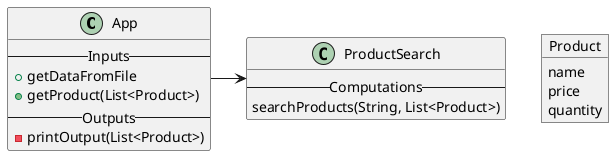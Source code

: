 /*
 *  UCF COP3330 Summer 2021 Assignment 3 Solutions
 *  Copyright 2021 Kevin Schiffli
 */
@startuml
'https://plantuml.com/class-diagram

Class App {
--Inputs--
+getDataFromFile
+getProduct(List<Product>)
--Outputs--
-printOutput(List<Product>)
}

Class ProductSearch {
--Computations--
searchProducts(String, List<Product>)
}

Object Product{
name
price
quantity
}

App -> ProductSearch
@enduml